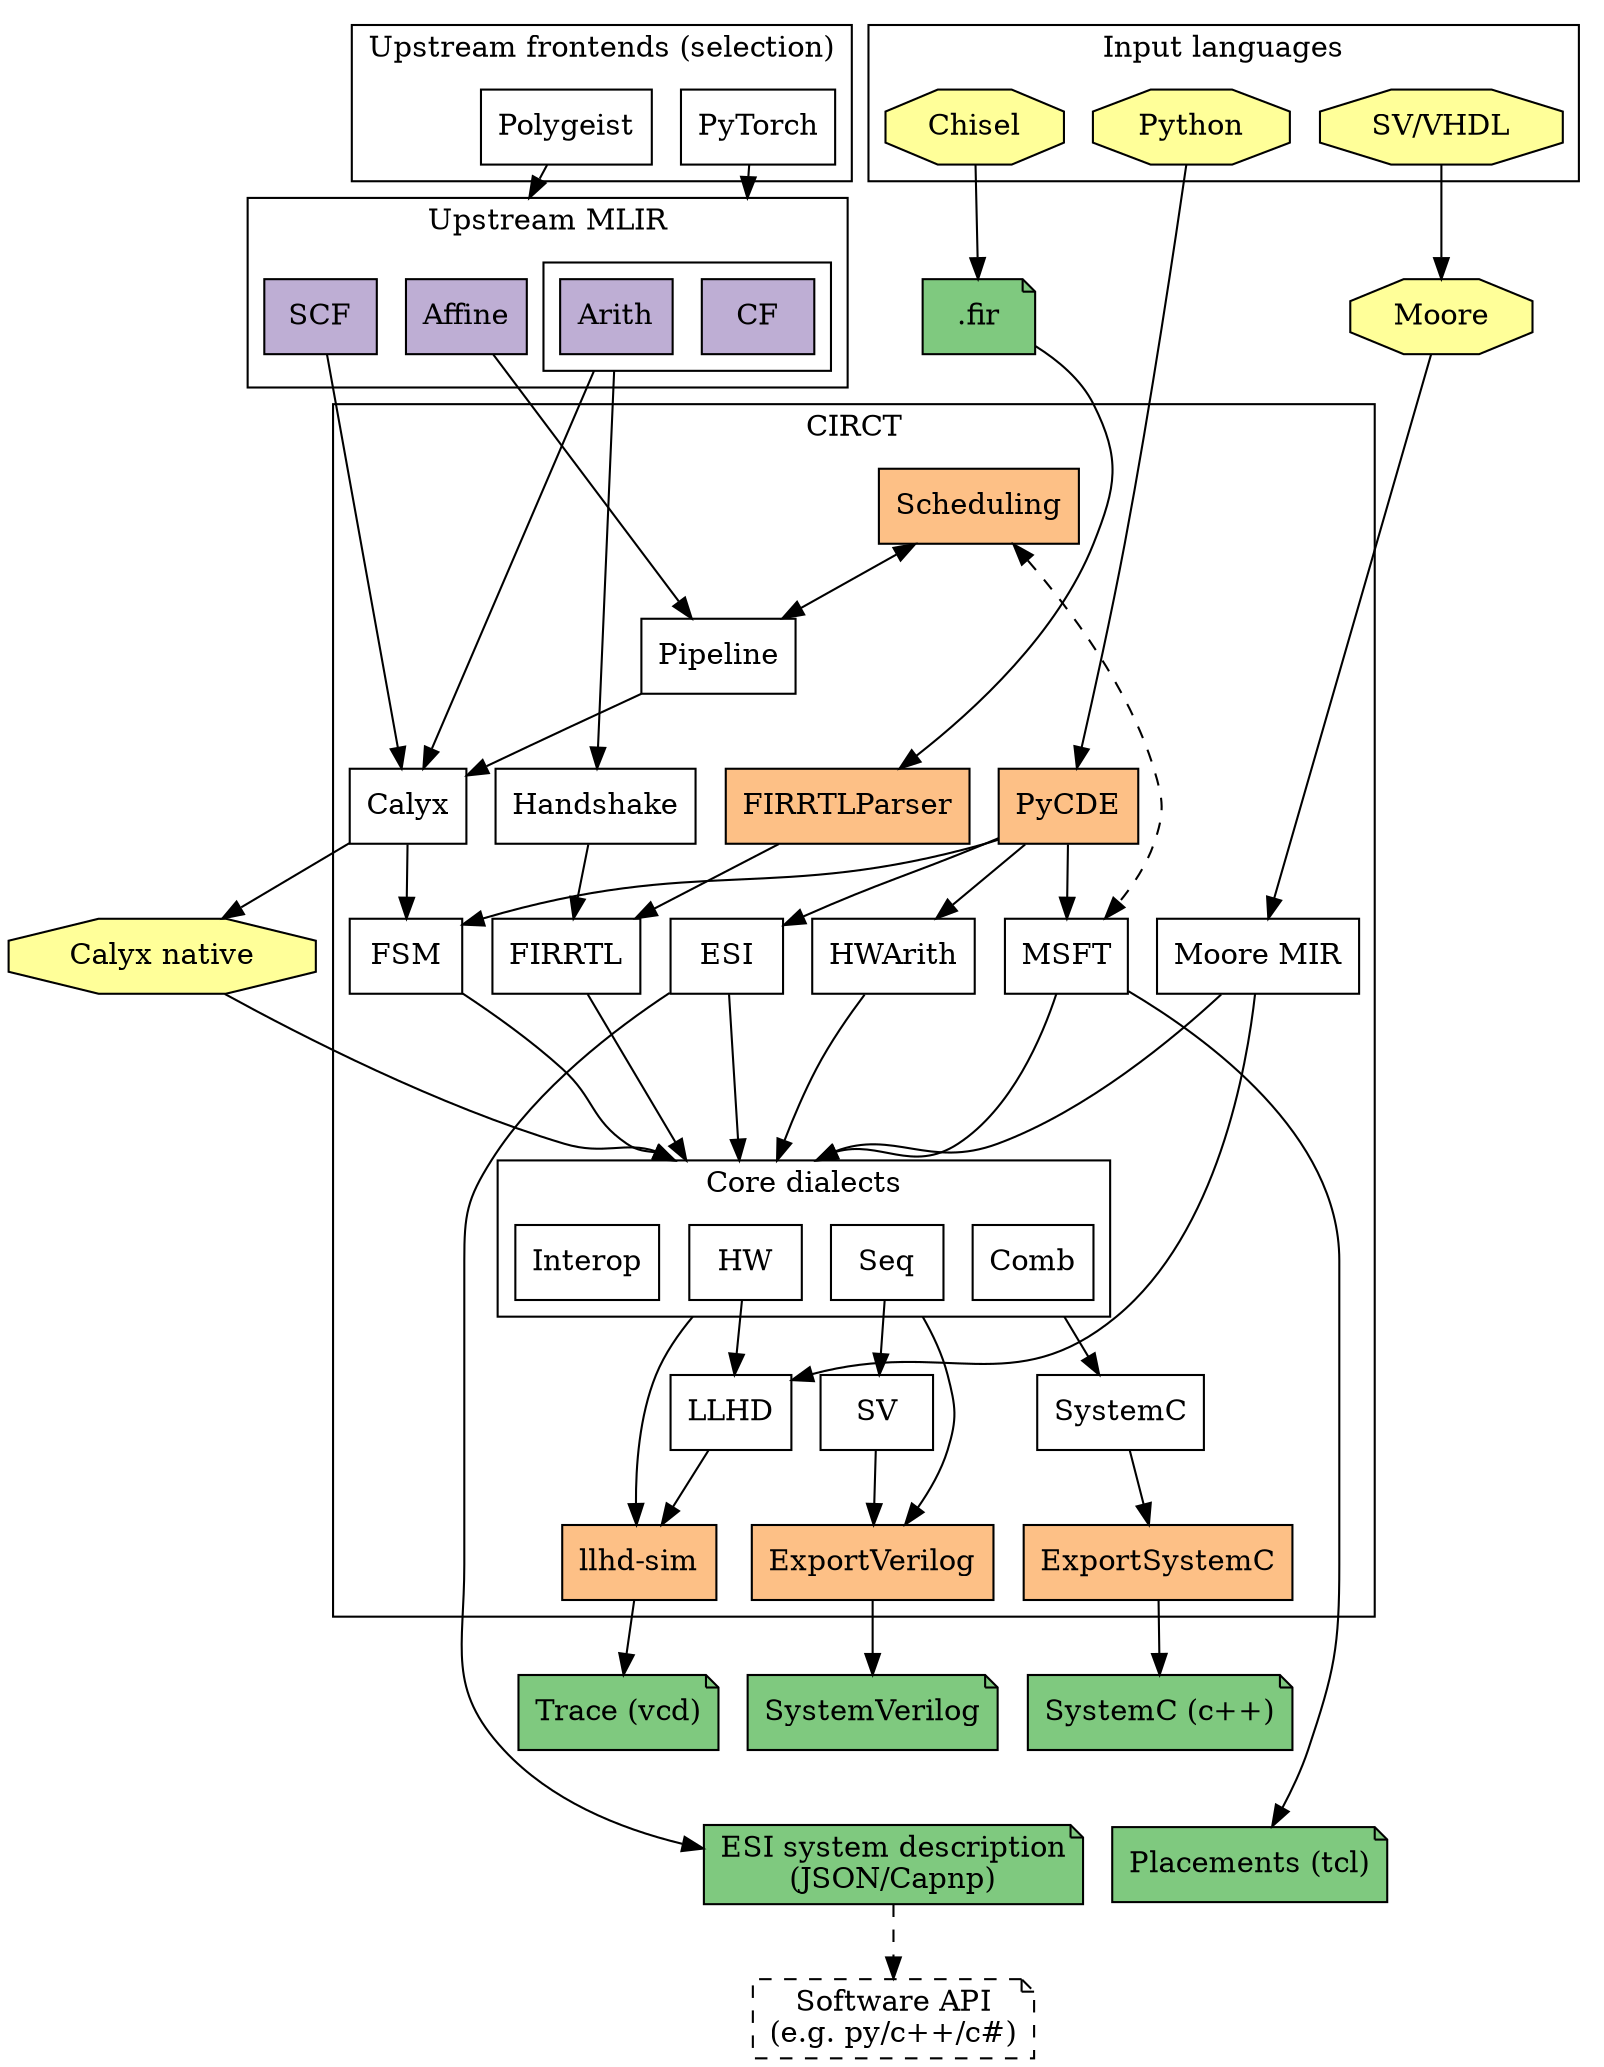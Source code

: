 digraph G {
  // Note: Remember to run the circt/utils/update-docs-dialects.sh script after
  // modifying this file to regenerate the .svg and .png renders of the graph.
  rankdir = TB
  splines=spline
  node [shape=box style=filled fillcolor="white"]
  nodesep=0.2 // horizontal compression
  ranksep=0.5 // vertical compression
  compound=true

  // MLIR frontends
  subgraph cluster_mlir_frontends {
    label = "Upstream frontends (selection)"
    PyTorch
    Polygeist
  }

  // MLIR dialects
  subgraph cluster_mlir {
    label = "Upstream MLIR";
    node [fillcolor="#beaed4"]
    SCF Affine
    subgraph cluster_std_arith_dialect {
      label = ""
      CF
      Arith
    }
  }
  PyTorch -> CF [lhead=cluster_mlir]
  Polygeist -> Affine [lhead=cluster_mlir]

  subgraph cluster_circt {
    label = "CIRCT"
    // Internal frontend tools
    subgraph frontend_internal_tools{
      node [fillcolor="#fdc086"]
      FIRRTLParser
      PyCDE [URL="https://circt.llvm.org/docs/PyCDE/"]
      Scheduling [URL="https://circt.llvm.org/docs/Scheduling/"]
    }

    // CIRCT dialects
    Handshake [URL="https://circt.llvm.org/docs/Dialects/Handshake/"]
    Calyx [URL="https://circt.llvm.org/docs/Dialects/Calyx/"]
    FIRRTL [URL="https://circt.llvm.org/docs/Dialects/FIRRTL/"]
    Pipeline [URL="https://circt.llvm.org/docs/Dialects/Pipeline/"]
    MSFT [URL="https://circt.llvm.org/docs/Dialects/MSFT/"]
    ESI [URL="https://circt.llvm.org/docs/Dialects/ESI/"]
    FSM [URL="https://circt.llvm.org/docs/Dialects/FSM/"]
    HWArith [URL="https://circt.llvm.org/docs/Dialects/HWArith/"]
    MooreMIR [URL="https://circt.llvm.org/docs/Dialects/Moore/", label="Moore MIR"]

    // Invisible node to make space for RTL cluster's incoming edges.
    space_above_RTL [style = invis, label=""]

    // Core dialects
    subgraph cluster_RTL {
      label = "Core dialects"
      Seq [URL="https://circt.llvm.org/docs/Dialects/Seq/"]
      HW [URL="https://circt.llvm.org/docs/Dialects/HW/"]
      Comb [URL="https://circt.llvm.org/docs/Dialects/Comb/"]
      Interop [URL="https://circt.llvm.org/docs/Dialects/Interop/"]
    }
    LLHD [URL="https://circt.llvm.org/docs/Dialects/LLHD/"]

    // Backend dialects
    SV [URL="https://circt.llvm.org/docs/Dialects/SV/"]
    SystemC [URL="https://circt.llvm.org/docs/Dialects/SystemC/"]

    subgraph backend_internal_tools{
      node [fillcolor="#fdc086"]
      llhd_sim [label="llhd-sim"]
      ExportSystemC
      ExportVerilog [URL="https://circt.llvm.org/docs/VerilogGeneration/"]
    }
  }

  // External tools
  subgraph external_tools {
    node [shape=octagon fillcolor="#ffff99"]
    Moore 
    Calyx_native [label="Calyx native"]
  }

  FIRFile [label=".fir" fillcolor="#7fc97f" shape="note"]

  subgraph cluster_input_langs {
    label = "Input languages"
    node [shape=octagon fillcolor="#ffff99"]
    Chisel
    SVVHDL [label="SV/VHDL"]
    PyFile [label="Python"]
  }

  // Output file formats
  subgraph output_file_formats {
    node [fillcolor="#7fc97f" shape="note"]
    VCDTrace [label="Trace (vcd)"]
    SystemCFile [label="SystemC (c++)"]
    SVFile [label="SystemVerilog"]
    ServiceDesc [label="ESI system description\n(JSON/Capnp)"]
    SoftwareAPI [label="Software API\n(e.g. py/c++/c#)" style=dashed]
    TCL [label="Placements (tcl)"]
  }

  // ===== Connections =====
  // Dialect conversions
  SCF -> Calyx
  Affine -> Pipeline
  Pipeline -> Calyx
  Arith -> {Handshake Calyx} [ltail=cluster_std_arith_dialect]

  Handshake -> FIRRTL
  Calyx -> FSM

  // Things that lower into a subset of the RTL-like dialects. Cluster these
  // together to avoid a massive clutter.
  {FIRRTL FSM ESI MSFT HWArith MooreMIR} -> HW [lhead=cluster_RTL]
  Seq -> SV
  {HW MooreMIR} -> LLHD
  Comb -> SystemC [ltail=cluster_RTL]
  ExportVerilog -> SVFile

  // Tool flows
  Scheduling -> Pipeline [dir=both]
  Chisel -> FIRFile
  FIRFile -> FIRRTLParser
  FIRRTLParser -> FIRRTL
  SystemC -> ExportSystemC
  ExportSystemC -> SystemCFile
  SV -> ExportVerilog
  Seq -> ExportVerilog [ltail=cluster_RTL]
  HW -> llhd_sim [ltail=cluster_RTL]
  SVVHDL -> Moore [weight=999]
  Moore -> MooreMIR
  Calyx -> Calyx_native
  Calyx_native -> HW [lhead=cluster_RTL]
  LLHD -> llhd_sim
  llhd_sim -> VCDTrace
  //ESI -> CapNProto
  ESI -> ServiceDesc
  MSFT -> TCL
  PyFile -> PyCDE
  PyCDE -> ESI
  PyCDE -> MSFT
  PyCDE -> HWArith
  PyCDE -> FSM
  Scheduling -> MSFT [dir=both, style=dashed]
  ServiceDesc -> SoftwareAPI [style=dashed]

  // ====== Some fake edges to coerce a good layout ======
  // Note: Modify these if you make changes to the above diagram, and things
  // start looking weird.

  // Leave one rank free above the RTL cluster to improve routing of incoming
  // edges.
  {FIRRTL FSM ESI MSFT HWArith MooreMIR} -> space_above_RTL [weight=999, style=invis]
  space_above_RTL -> {Seq HW Comb} [lhead=cluster_RTL, weight=999, style=invis]

  // Fix the following sink nodes below the CIRCT cluster
  SystemCFile -> {TCL ServiceDesc} [weight=999 style=invis]

  // Better organize the top.
  {PyTorch Polygeist Chisel} -> CF [weight=999 style=invis]
  FIRFile -> Scheduling [weight=999 style=invis]
}

